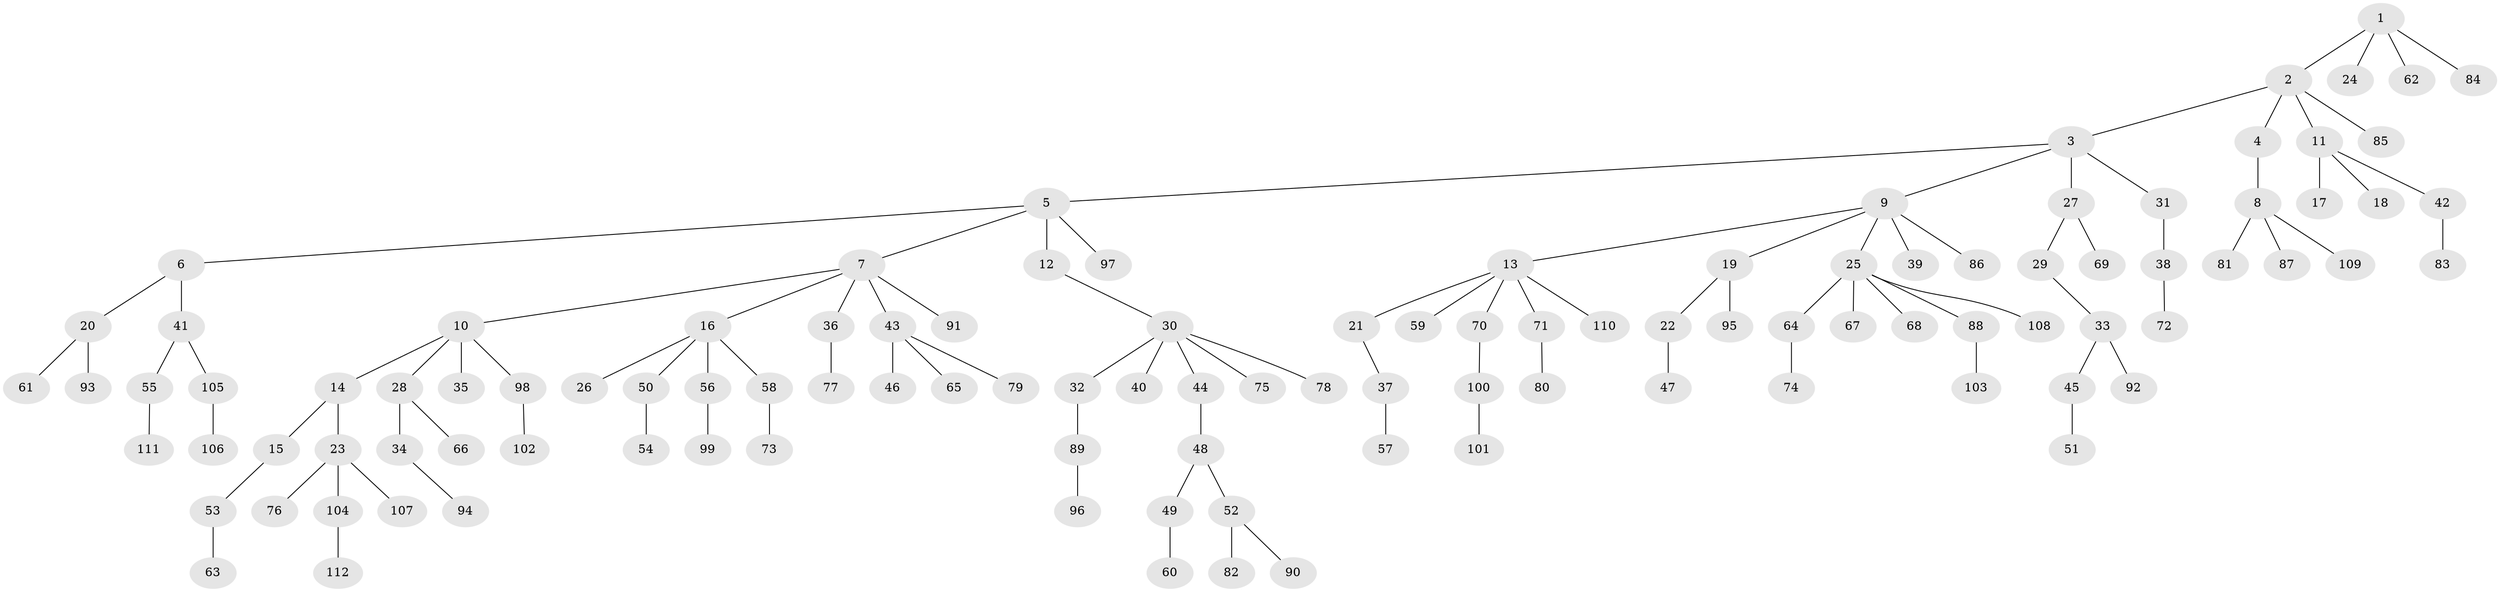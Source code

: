 // Generated by graph-tools (version 1.1) at 2025/52/03/09/25 04:52:23]
// undirected, 112 vertices, 111 edges
graph export_dot {
graph [start="1"]
  node [color=gray90,style=filled];
  1;
  2;
  3;
  4;
  5;
  6;
  7;
  8;
  9;
  10;
  11;
  12;
  13;
  14;
  15;
  16;
  17;
  18;
  19;
  20;
  21;
  22;
  23;
  24;
  25;
  26;
  27;
  28;
  29;
  30;
  31;
  32;
  33;
  34;
  35;
  36;
  37;
  38;
  39;
  40;
  41;
  42;
  43;
  44;
  45;
  46;
  47;
  48;
  49;
  50;
  51;
  52;
  53;
  54;
  55;
  56;
  57;
  58;
  59;
  60;
  61;
  62;
  63;
  64;
  65;
  66;
  67;
  68;
  69;
  70;
  71;
  72;
  73;
  74;
  75;
  76;
  77;
  78;
  79;
  80;
  81;
  82;
  83;
  84;
  85;
  86;
  87;
  88;
  89;
  90;
  91;
  92;
  93;
  94;
  95;
  96;
  97;
  98;
  99;
  100;
  101;
  102;
  103;
  104;
  105;
  106;
  107;
  108;
  109;
  110;
  111;
  112;
  1 -- 2;
  1 -- 24;
  1 -- 62;
  1 -- 84;
  2 -- 3;
  2 -- 4;
  2 -- 11;
  2 -- 85;
  3 -- 5;
  3 -- 9;
  3 -- 27;
  3 -- 31;
  4 -- 8;
  5 -- 6;
  5 -- 7;
  5 -- 12;
  5 -- 97;
  6 -- 20;
  6 -- 41;
  7 -- 10;
  7 -- 16;
  7 -- 36;
  7 -- 43;
  7 -- 91;
  8 -- 81;
  8 -- 87;
  8 -- 109;
  9 -- 13;
  9 -- 19;
  9 -- 25;
  9 -- 39;
  9 -- 86;
  10 -- 14;
  10 -- 28;
  10 -- 35;
  10 -- 98;
  11 -- 17;
  11 -- 18;
  11 -- 42;
  12 -- 30;
  13 -- 21;
  13 -- 59;
  13 -- 70;
  13 -- 71;
  13 -- 110;
  14 -- 15;
  14 -- 23;
  15 -- 53;
  16 -- 26;
  16 -- 50;
  16 -- 56;
  16 -- 58;
  19 -- 22;
  19 -- 95;
  20 -- 61;
  20 -- 93;
  21 -- 37;
  22 -- 47;
  23 -- 76;
  23 -- 104;
  23 -- 107;
  25 -- 64;
  25 -- 67;
  25 -- 68;
  25 -- 88;
  25 -- 108;
  27 -- 29;
  27 -- 69;
  28 -- 34;
  28 -- 66;
  29 -- 33;
  30 -- 32;
  30 -- 40;
  30 -- 44;
  30 -- 75;
  30 -- 78;
  31 -- 38;
  32 -- 89;
  33 -- 45;
  33 -- 92;
  34 -- 94;
  36 -- 77;
  37 -- 57;
  38 -- 72;
  41 -- 55;
  41 -- 105;
  42 -- 83;
  43 -- 46;
  43 -- 65;
  43 -- 79;
  44 -- 48;
  45 -- 51;
  48 -- 49;
  48 -- 52;
  49 -- 60;
  50 -- 54;
  52 -- 82;
  52 -- 90;
  53 -- 63;
  55 -- 111;
  56 -- 99;
  58 -- 73;
  64 -- 74;
  70 -- 100;
  71 -- 80;
  88 -- 103;
  89 -- 96;
  98 -- 102;
  100 -- 101;
  104 -- 112;
  105 -- 106;
}
